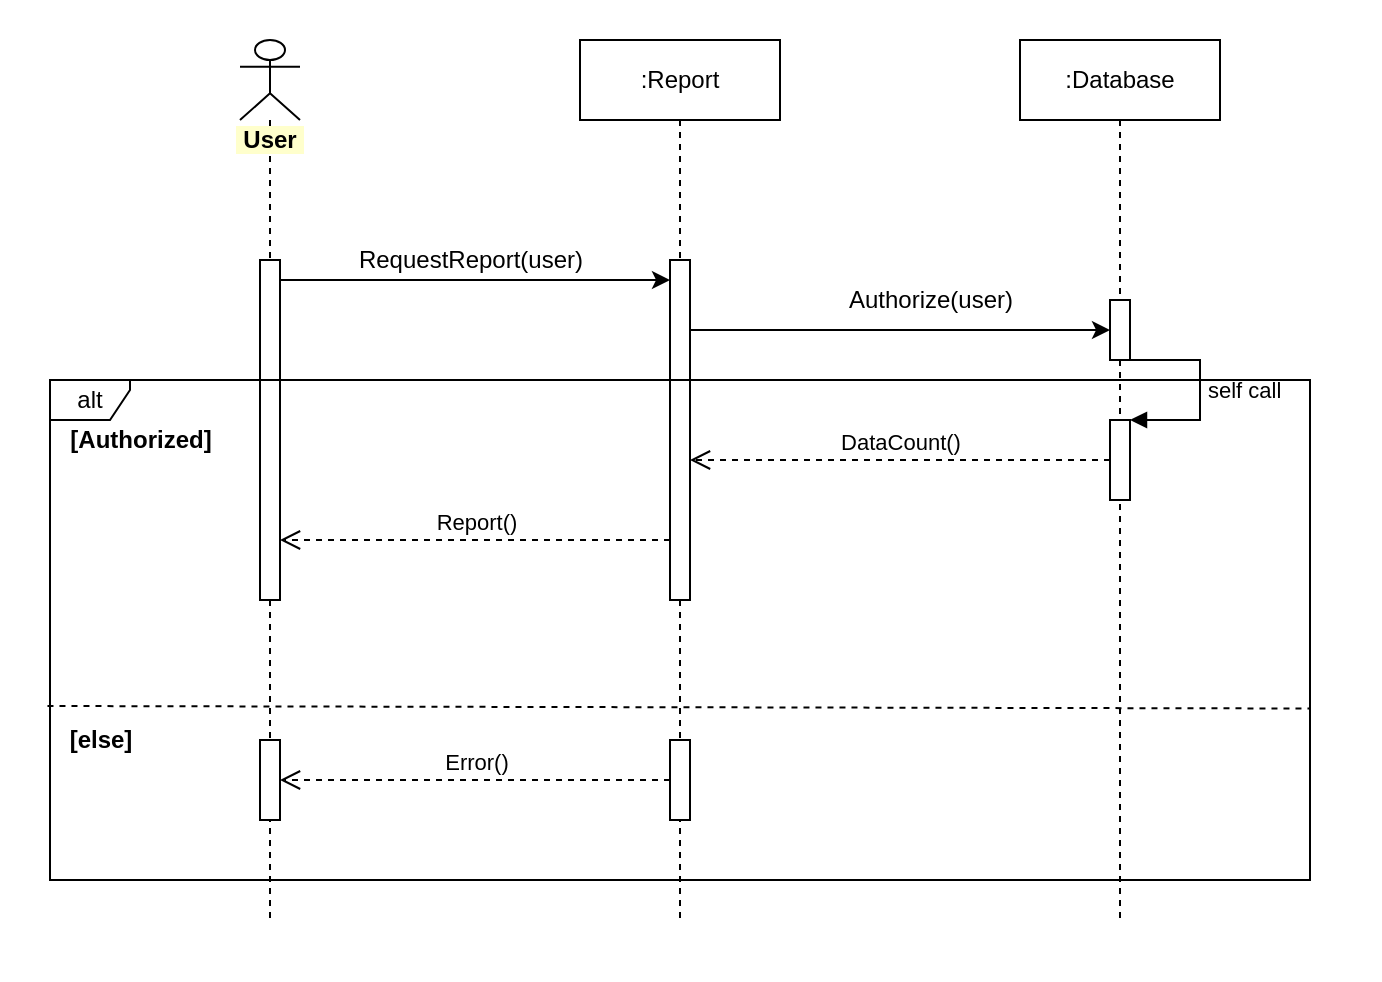 <mxfile version="13.8.3" type="device"><diagram id="zp2PrWmIXvpgsO_KweyK" name="Page-1"><mxGraphModel dx="1422" dy="743" grid="1" gridSize="10" guides="1" tooltips="1" connect="1" arrows="1" fold="1" page="1" pageScale="1" pageWidth="850" pageHeight="1100" math="0" shadow="0"><root><mxCell id="0"/><mxCell id="1" parent="0"/><mxCell id="PJVZ4kybizhjIOWdcfSm-22" value="" style="rounded=0;whiteSpace=wrap;html=1;strokeColor=none;" vertex="1" parent="1"><mxGeometry x="10" y="60" width="690" height="490" as="geometry"/></mxCell><mxCell id="PJVZ4kybizhjIOWdcfSm-1" value="&lt;b style=&quot;background-color: rgb(255 , 255 , 204)&quot;&gt;&amp;nbsp;User&amp;nbsp;&lt;/b&gt;" style="shape=umlLifeline;participant=umlActor;perimeter=lifelinePerimeter;whiteSpace=wrap;html=1;container=1;collapsible=0;recursiveResize=0;verticalAlign=top;spacingTop=36;outlineConnect=0;" vertex="1" parent="1"><mxGeometry x="130" y="80" width="30" height="440" as="geometry"/></mxCell><mxCell id="PJVZ4kybizhjIOWdcfSm-4" value="" style="html=1;points=[];perimeter=orthogonalPerimeter;" vertex="1" parent="PJVZ4kybizhjIOWdcfSm-1"><mxGeometry x="10" y="110" width="10" height="170" as="geometry"/></mxCell><mxCell id="PJVZ4kybizhjIOWdcfSm-17" value="" style="html=1;points=[];perimeter=orthogonalPerimeter;" vertex="1" parent="PJVZ4kybizhjIOWdcfSm-1"><mxGeometry x="10" y="350" width="10" height="40" as="geometry"/></mxCell><mxCell id="PJVZ4kybizhjIOWdcfSm-2" value=":Report" style="shape=umlLifeline;perimeter=lifelinePerimeter;whiteSpace=wrap;html=1;container=1;collapsible=0;recursiveResize=0;outlineConnect=0;" vertex="1" parent="1"><mxGeometry x="300" y="80" width="100" height="440" as="geometry"/></mxCell><mxCell id="PJVZ4kybizhjIOWdcfSm-5" value="" style="html=1;points=[];perimeter=orthogonalPerimeter;" vertex="1" parent="PJVZ4kybizhjIOWdcfSm-2"><mxGeometry x="45" y="110" width="10" height="170" as="geometry"/></mxCell><mxCell id="PJVZ4kybizhjIOWdcfSm-16" value="" style="html=1;points=[];perimeter=orthogonalPerimeter;" vertex="1" parent="PJVZ4kybizhjIOWdcfSm-2"><mxGeometry x="45" y="350" width="10" height="40" as="geometry"/></mxCell><mxCell id="PJVZ4kybizhjIOWdcfSm-3" value=":Database" style="shape=umlLifeline;perimeter=lifelinePerimeter;whiteSpace=wrap;html=1;container=1;collapsible=0;recursiveResize=0;outlineConnect=0;" vertex="1" parent="1"><mxGeometry x="520" y="80" width="100" height="440" as="geometry"/></mxCell><mxCell id="PJVZ4kybizhjIOWdcfSm-9" value="" style="html=1;points=[];perimeter=orthogonalPerimeter;" vertex="1" parent="PJVZ4kybizhjIOWdcfSm-3"><mxGeometry x="45" y="130" width="10" height="30" as="geometry"/></mxCell><mxCell id="PJVZ4kybizhjIOWdcfSm-12" value="" style="html=1;points=[];perimeter=orthogonalPerimeter;" vertex="1" parent="PJVZ4kybizhjIOWdcfSm-3"><mxGeometry x="45" y="190" width="10" height="40" as="geometry"/></mxCell><mxCell id="PJVZ4kybizhjIOWdcfSm-13" value="self call" style="edgeStyle=orthogonalEdgeStyle;html=1;align=left;spacingLeft=2;endArrow=block;rounded=0;entryX=1;entryY=0;" edge="1" target="PJVZ4kybizhjIOWdcfSm-12" parent="PJVZ4kybizhjIOWdcfSm-3" source="PJVZ4kybizhjIOWdcfSm-9"><mxGeometry relative="1" as="geometry"><mxPoint x="50" y="190" as="sourcePoint"/><Array as="points"><mxPoint x="90" y="160"/><mxPoint x="90" y="190"/></Array></mxGeometry></mxCell><mxCell id="PJVZ4kybizhjIOWdcfSm-6" value="" style="endArrow=classic;html=1;" edge="1" parent="1" source="PJVZ4kybizhjIOWdcfSm-4" target="PJVZ4kybizhjIOWdcfSm-5"><mxGeometry width="50" height="50" relative="1" as="geometry"><mxPoint x="200" y="270" as="sourcePoint"/><mxPoint x="250" y="220" as="targetPoint"/><Array as="points"><mxPoint x="250" y="200"/></Array></mxGeometry></mxCell><mxCell id="PJVZ4kybizhjIOWdcfSm-7" value="RequestReport(user)" style="text;html=1;align=center;verticalAlign=middle;resizable=0;points=[];autosize=1;" vertex="1" parent="1"><mxGeometry x="180" y="180" width="130" height="20" as="geometry"/></mxCell><mxCell id="PJVZ4kybizhjIOWdcfSm-8" value="" style="endArrow=classic;html=1;" edge="1" parent="1" source="PJVZ4kybizhjIOWdcfSm-5" target="PJVZ4kybizhjIOWdcfSm-9"><mxGeometry width="50" height="50" relative="1" as="geometry"><mxPoint x="460" y="270" as="sourcePoint"/><mxPoint x="510" y="220" as="targetPoint"/><Array as="points"><mxPoint x="460" y="225"/></Array></mxGeometry></mxCell><mxCell id="PJVZ4kybizhjIOWdcfSm-10" value="Authorize(user)" style="text;html=1;align=center;verticalAlign=middle;resizable=0;points=[];autosize=1;" vertex="1" parent="1"><mxGeometry x="425" y="200" width="100" height="20" as="geometry"/></mxCell><mxCell id="PJVZ4kybizhjIOWdcfSm-14" value="DataCount()" style="html=1;verticalAlign=bottom;endArrow=open;dashed=1;endSize=8;" edge="1" parent="1" source="PJVZ4kybizhjIOWdcfSm-12" target="PJVZ4kybizhjIOWdcfSm-5"><mxGeometry relative="1" as="geometry"><mxPoint x="530" y="290" as="sourcePoint"/><mxPoint x="450" y="290" as="targetPoint"/></mxGeometry></mxCell><mxCell id="PJVZ4kybizhjIOWdcfSm-15" value="Report()" style="html=1;verticalAlign=bottom;endArrow=open;dashed=1;endSize=8;" edge="1" parent="1" source="PJVZ4kybizhjIOWdcfSm-5" target="PJVZ4kybizhjIOWdcfSm-4"><mxGeometry relative="1" as="geometry"><mxPoint x="300" y="330" as="sourcePoint"/><mxPoint x="220" y="330" as="targetPoint"/><Array as="points"><mxPoint x="240" y="330"/></Array></mxGeometry></mxCell><mxCell id="PJVZ4kybizhjIOWdcfSm-18" value="Error()" style="html=1;verticalAlign=bottom;endArrow=open;dashed=1;endSize=8;" edge="1" parent="1" source="PJVZ4kybizhjIOWdcfSm-16" target="PJVZ4kybizhjIOWdcfSm-17"><mxGeometry relative="1" as="geometry"><mxPoint x="280" y="460" as="sourcePoint"/><mxPoint x="200" y="460" as="targetPoint"/></mxGeometry></mxCell><mxCell id="PJVZ4kybizhjIOWdcfSm-19" value="" style="endArrow=none;dashed=1;html=1;entryX=1;entryY=0.657;entryDx=0;entryDy=0;entryPerimeter=0;exitX=-0.002;exitY=0.652;exitDx=0;exitDy=0;exitPerimeter=0;" edge="1" parent="1" source="PJVZ4kybizhjIOWdcfSm-11" target="PJVZ4kybizhjIOWdcfSm-11"><mxGeometry width="50" height="50" relative="1" as="geometry"><mxPoint x="470" y="430" as="sourcePoint"/><mxPoint x="520" y="380" as="targetPoint"/></mxGeometry></mxCell><mxCell id="PJVZ4kybizhjIOWdcfSm-20" value="&lt;b&gt;[Authorized]&lt;/b&gt;" style="text;html=1;align=center;verticalAlign=middle;resizable=0;points=[];autosize=1;" vertex="1" parent="1"><mxGeometry x="35" y="270" width="90" height="20" as="geometry"/></mxCell><mxCell id="PJVZ4kybizhjIOWdcfSm-21" value="&lt;b&gt;[else]&lt;/b&gt;" style="text;html=1;align=center;verticalAlign=middle;resizable=0;points=[];autosize=1;" vertex="1" parent="1"><mxGeometry x="35" y="420" width="50" height="20" as="geometry"/></mxCell><mxCell id="PJVZ4kybizhjIOWdcfSm-11" value="alt" style="shape=umlFrame;whiteSpace=wrap;html=1;width=40;height=20;" vertex="1" parent="1"><mxGeometry x="35" y="250" width="630" height="250" as="geometry"/></mxCell></root></mxGraphModel></diagram></mxfile>